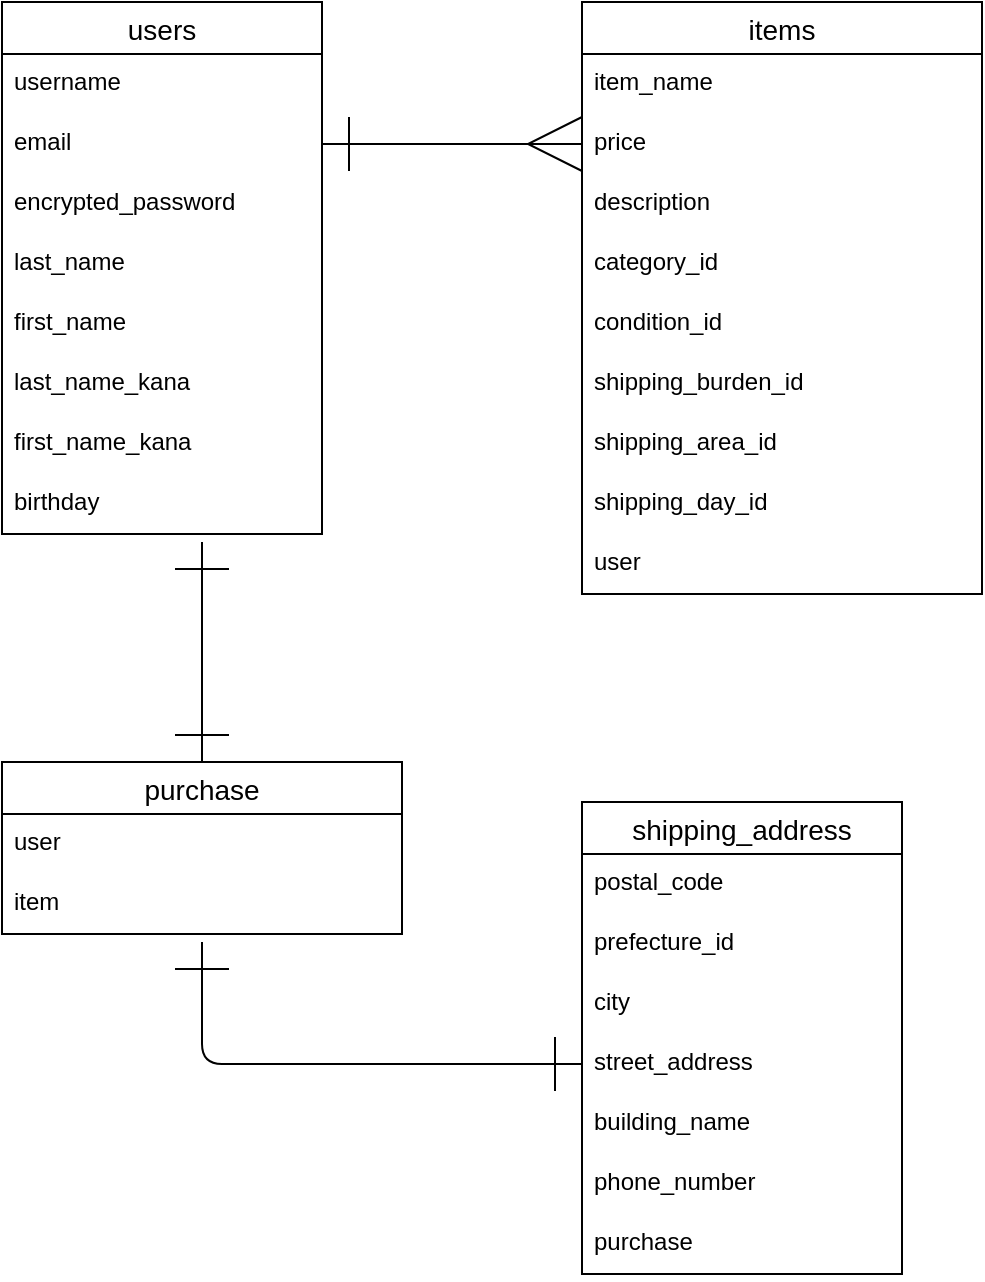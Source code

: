 <mxfile>
    <diagram id="QWt5Njx8KKRFBF5kM7WJ" name="ページ1">
        <mxGraphModel dx="808" dy="727" grid="1" gridSize="10" guides="1" tooltips="1" connect="1" arrows="1" fold="1" page="1" pageScale="1" pageWidth="827" pageHeight="1169" math="0" shadow="0">
            <root>
                <mxCell id="0"/>
                <mxCell id="1" parent="0"/>
                <mxCell id="JLa_qJ1yqbKClG0ipo85-51" value="users" style="swimlane;fontStyle=0;childLayout=stackLayout;horizontal=1;startSize=26;horizontalStack=0;resizeParent=1;resizeParentMax=0;resizeLast=0;collapsible=1;marginBottom=0;align=center;fontSize=14;" vertex="1" parent="1">
                    <mxGeometry x="150" y="40" width="160" height="266" as="geometry"/>
                </mxCell>
                <mxCell id="JLa_qJ1yqbKClG0ipo85-52" value="username" style="text;strokeColor=none;fillColor=none;spacingLeft=4;spacingRight=4;overflow=hidden;rotatable=0;points=[[0,0.5],[1,0.5]];portConstraint=eastwest;fontSize=12;" vertex="1" parent="JLa_qJ1yqbKClG0ipo85-51">
                    <mxGeometry y="26" width="160" height="30" as="geometry"/>
                </mxCell>
                <mxCell id="JLa_qJ1yqbKClG0ipo85-53" value="email" style="text;strokeColor=none;fillColor=none;spacingLeft=4;spacingRight=4;overflow=hidden;rotatable=0;points=[[0,0.5],[1,0.5]];portConstraint=eastwest;fontSize=12;" vertex="1" parent="JLa_qJ1yqbKClG0ipo85-51">
                    <mxGeometry y="56" width="160" height="30" as="geometry"/>
                </mxCell>
                <mxCell id="JLa_qJ1yqbKClG0ipo85-55" value="encrypted_password" style="text;strokeColor=none;fillColor=none;spacingLeft=4;spacingRight=4;overflow=hidden;rotatable=0;points=[[0,0.5],[1,0.5]];portConstraint=eastwest;fontSize=12;" vertex="1" parent="JLa_qJ1yqbKClG0ipo85-51">
                    <mxGeometry y="86" width="160" height="30" as="geometry"/>
                </mxCell>
                <mxCell id="JLa_qJ1yqbKClG0ipo85-125" value="last_name" style="text;strokeColor=none;fillColor=none;spacingLeft=4;spacingRight=4;overflow=hidden;rotatable=0;points=[[0,0.5],[1,0.5]];portConstraint=eastwest;fontSize=12;" vertex="1" parent="JLa_qJ1yqbKClG0ipo85-51">
                    <mxGeometry y="116" width="160" height="30" as="geometry"/>
                </mxCell>
                <mxCell id="JLa_qJ1yqbKClG0ipo85-127" value="first_name" style="text;strokeColor=none;fillColor=none;spacingLeft=4;spacingRight=4;overflow=hidden;rotatable=0;points=[[0,0.5],[1,0.5]];portConstraint=eastwest;fontSize=12;" vertex="1" parent="JLa_qJ1yqbKClG0ipo85-51">
                    <mxGeometry y="146" width="160" height="30" as="geometry"/>
                </mxCell>
                <mxCell id="JLa_qJ1yqbKClG0ipo85-128" value="last_name_kana" style="text;strokeColor=none;fillColor=none;spacingLeft=4;spacingRight=4;overflow=hidden;rotatable=0;points=[[0,0.5],[1,0.5]];portConstraint=eastwest;fontSize=12;" vertex="1" parent="JLa_qJ1yqbKClG0ipo85-51">
                    <mxGeometry y="176" width="160" height="30" as="geometry"/>
                </mxCell>
                <mxCell id="JLa_qJ1yqbKClG0ipo85-129" value="first_name_kana" style="text;strokeColor=none;fillColor=none;spacingLeft=4;spacingRight=4;overflow=hidden;rotatable=0;points=[[0,0.5],[1,0.5]];portConstraint=eastwest;fontSize=12;" vertex="1" parent="JLa_qJ1yqbKClG0ipo85-51">
                    <mxGeometry y="206" width="160" height="30" as="geometry"/>
                </mxCell>
                <mxCell id="JLa_qJ1yqbKClG0ipo85-158" value="birthday" style="text;strokeColor=none;fillColor=none;spacingLeft=4;spacingRight=4;overflow=hidden;rotatable=0;points=[[0,0.5],[1,0.5]];portConstraint=eastwest;fontSize=12;" vertex="1" parent="JLa_qJ1yqbKClG0ipo85-51">
                    <mxGeometry y="236" width="160" height="30" as="geometry"/>
                </mxCell>
                <mxCell id="JLa_qJ1yqbKClG0ipo85-58" value="items" style="swimlane;fontStyle=0;childLayout=stackLayout;horizontal=1;startSize=26;horizontalStack=0;resizeParent=1;resizeParentMax=0;resizeLast=0;collapsible=1;marginBottom=0;align=center;fontSize=14;" vertex="1" parent="1">
                    <mxGeometry x="440" y="40" width="200" height="296" as="geometry"/>
                </mxCell>
                <mxCell id="JLa_qJ1yqbKClG0ipo85-59" value="item_name" style="text;strokeColor=none;fillColor=none;spacingLeft=4;spacingRight=4;overflow=hidden;rotatable=0;points=[[0,0.5],[1,0.5]];portConstraint=eastwest;fontSize=12;" vertex="1" parent="JLa_qJ1yqbKClG0ipo85-58">
                    <mxGeometry y="26" width="200" height="30" as="geometry"/>
                </mxCell>
                <mxCell id="JLa_qJ1yqbKClG0ipo85-61" value="price" style="text;strokeColor=none;fillColor=none;spacingLeft=4;spacingRight=4;overflow=hidden;rotatable=0;points=[[0,0.5],[1,0.5]];portConstraint=eastwest;fontSize=12;" vertex="1" parent="JLa_qJ1yqbKClG0ipo85-58">
                    <mxGeometry y="56" width="200" height="30" as="geometry"/>
                </mxCell>
                <mxCell id="JLa_qJ1yqbKClG0ipo85-72" value="description" style="text;strokeColor=none;fillColor=none;spacingLeft=4;spacingRight=4;overflow=hidden;rotatable=0;points=[[0,0.5],[1,0.5]];portConstraint=eastwest;fontSize=12;" vertex="1" parent="JLa_qJ1yqbKClG0ipo85-58">
                    <mxGeometry y="86" width="200" height="30" as="geometry"/>
                </mxCell>
                <mxCell id="JLa_qJ1yqbKClG0ipo85-73" value="category_id" style="text;strokeColor=none;fillColor=none;spacingLeft=4;spacingRight=4;overflow=hidden;rotatable=0;points=[[0,0.5],[1,0.5]];portConstraint=eastwest;fontSize=12;" vertex="1" parent="JLa_qJ1yqbKClG0ipo85-58">
                    <mxGeometry y="116" width="200" height="30" as="geometry"/>
                </mxCell>
                <mxCell id="JLa_qJ1yqbKClG0ipo85-70" value="condition_id" style="text;strokeColor=none;fillColor=none;spacingLeft=4;spacingRight=4;overflow=hidden;rotatable=0;points=[[0,0.5],[1,0.5]];portConstraint=eastwest;fontSize=12;" vertex="1" parent="JLa_qJ1yqbKClG0ipo85-58">
                    <mxGeometry y="146" width="200" height="30" as="geometry"/>
                </mxCell>
                <mxCell id="JLa_qJ1yqbKClG0ipo85-83" value="shipping_burden_id" style="text;strokeColor=none;fillColor=none;spacingLeft=4;spacingRight=4;overflow=hidden;rotatable=0;points=[[0,0.5],[1,0.5]];portConstraint=eastwest;fontSize=12;" vertex="1" parent="JLa_qJ1yqbKClG0ipo85-58">
                    <mxGeometry y="176" width="200" height="30" as="geometry"/>
                </mxCell>
                <mxCell id="JLa_qJ1yqbKClG0ipo85-151" value="shipping_area_id" style="text;strokeColor=none;fillColor=none;spacingLeft=4;spacingRight=4;overflow=hidden;rotatable=0;points=[[0,0.5],[1,0.5]];portConstraint=eastwest;fontSize=12;" vertex="1" parent="JLa_qJ1yqbKClG0ipo85-58">
                    <mxGeometry y="206" width="200" height="30" as="geometry"/>
                </mxCell>
                <mxCell id="JLa_qJ1yqbKClG0ipo85-152" value="shipping_day_id" style="text;strokeColor=none;fillColor=none;spacingLeft=4;spacingRight=4;overflow=hidden;rotatable=0;points=[[0,0.5],[1,0.5]];portConstraint=eastwest;fontSize=12;" vertex="1" parent="JLa_qJ1yqbKClG0ipo85-58">
                    <mxGeometry y="236" width="200" height="30" as="geometry"/>
                </mxCell>
                <mxCell id="JLa_qJ1yqbKClG0ipo85-150" value="user" style="text;strokeColor=none;fillColor=none;spacingLeft=4;spacingRight=4;overflow=hidden;rotatable=0;points=[[0,0.5],[1,0.5]];portConstraint=eastwest;fontSize=12;" vertex="1" parent="JLa_qJ1yqbKClG0ipo85-58">
                    <mxGeometry y="266" width="200" height="30" as="geometry"/>
                </mxCell>
                <mxCell id="JLa_qJ1yqbKClG0ipo85-108" value="shipping_address" style="swimlane;fontStyle=0;childLayout=stackLayout;horizontal=1;startSize=26;horizontalStack=0;resizeParent=1;resizeParentMax=0;resizeLast=0;collapsible=1;marginBottom=0;align=center;fontSize=14;" vertex="1" parent="1">
                    <mxGeometry x="440" y="440" width="160" height="236" as="geometry"/>
                </mxCell>
                <mxCell id="JLa_qJ1yqbKClG0ipo85-109" value="postal_code" style="text;strokeColor=none;fillColor=none;spacingLeft=4;spacingRight=4;overflow=hidden;rotatable=0;points=[[0,0.5],[1,0.5]];portConstraint=eastwest;fontSize=12;" vertex="1" parent="JLa_qJ1yqbKClG0ipo85-108">
                    <mxGeometry y="26" width="160" height="30" as="geometry"/>
                </mxCell>
                <mxCell id="JLa_qJ1yqbKClG0ipo85-110" value="prefecture_id" style="text;strokeColor=none;fillColor=none;spacingLeft=4;spacingRight=4;overflow=hidden;rotatable=0;points=[[0,0.5],[1,0.5]];portConstraint=eastwest;fontSize=12;" vertex="1" parent="JLa_qJ1yqbKClG0ipo85-108">
                    <mxGeometry y="56" width="160" height="30" as="geometry"/>
                </mxCell>
                <mxCell id="JLa_qJ1yqbKClG0ipo85-116" value="city" style="text;strokeColor=none;fillColor=none;spacingLeft=4;spacingRight=4;overflow=hidden;rotatable=0;points=[[0,0.5],[1,0.5]];portConstraint=eastwest;fontSize=12;" vertex="1" parent="JLa_qJ1yqbKClG0ipo85-108">
                    <mxGeometry y="86" width="160" height="30" as="geometry"/>
                </mxCell>
                <mxCell id="JLa_qJ1yqbKClG0ipo85-114" value="street_address" style="text;strokeColor=none;fillColor=none;spacingLeft=4;spacingRight=4;overflow=hidden;rotatable=0;points=[[0,0.5],[1,0.5]];portConstraint=eastwest;fontSize=12;" vertex="1" parent="JLa_qJ1yqbKClG0ipo85-108">
                    <mxGeometry y="116" width="160" height="30" as="geometry"/>
                </mxCell>
                <mxCell id="JLa_qJ1yqbKClG0ipo85-115" value="building_name" style="text;strokeColor=none;fillColor=none;spacingLeft=4;spacingRight=4;overflow=hidden;rotatable=0;points=[[0,0.5],[1,0.5]];portConstraint=eastwest;fontSize=12;" vertex="1" parent="JLa_qJ1yqbKClG0ipo85-108">
                    <mxGeometry y="146" width="160" height="30" as="geometry"/>
                </mxCell>
                <mxCell id="JLa_qJ1yqbKClG0ipo85-111" value="phone_number" style="text;strokeColor=none;fillColor=none;spacingLeft=4;spacingRight=4;overflow=hidden;rotatable=0;points=[[0,0.5],[1,0.5]];portConstraint=eastwest;fontSize=12;" vertex="1" parent="JLa_qJ1yqbKClG0ipo85-108">
                    <mxGeometry y="176" width="160" height="30" as="geometry"/>
                </mxCell>
                <mxCell id="JLa_qJ1yqbKClG0ipo85-145" value="purchase" style="text;strokeColor=none;fillColor=none;spacingLeft=4;spacingRight=4;overflow=hidden;rotatable=0;points=[[0,0.5],[1,0.5]];portConstraint=eastwest;fontSize=12;" vertex="1" parent="JLa_qJ1yqbKClG0ipo85-108">
                    <mxGeometry y="206" width="160" height="30" as="geometry"/>
                </mxCell>
                <mxCell id="JLa_qJ1yqbKClG0ipo85-155" style="edgeStyle=none;html=1;exitX=0.5;exitY=0;exitDx=0;exitDy=0;startArrow=ERone;startFill=0;endArrow=ERone;endFill=0;startSize=25;endSize=25;targetPerimeterSpacing=21;" edge="1" parent="1" source="JLa_qJ1yqbKClG0ipo85-135">
                    <mxGeometry relative="1" as="geometry">
                        <mxPoint x="250" y="310" as="targetPoint"/>
                    </mxGeometry>
                </mxCell>
                <mxCell id="JLa_qJ1yqbKClG0ipo85-135" value="purchase" style="swimlane;fontStyle=0;childLayout=stackLayout;horizontal=1;startSize=26;horizontalStack=0;resizeParent=1;resizeParentMax=0;resizeLast=0;collapsible=1;marginBottom=0;align=center;fontSize=14;" vertex="1" parent="1">
                    <mxGeometry x="150" y="420" width="200" height="86" as="geometry"/>
                </mxCell>
                <mxCell id="JLa_qJ1yqbKClG0ipo85-140" value="user" style="text;strokeColor=none;fillColor=none;spacingLeft=4;spacingRight=4;overflow=hidden;rotatable=0;points=[[0,0.5],[1,0.5]];portConstraint=eastwest;fontSize=12;" vertex="1" parent="JLa_qJ1yqbKClG0ipo85-135">
                    <mxGeometry y="26" width="200" height="30" as="geometry"/>
                </mxCell>
                <mxCell id="JLa_qJ1yqbKClG0ipo85-139" value="item" style="text;strokeColor=none;fillColor=none;spacingLeft=4;spacingRight=4;overflow=hidden;rotatable=0;points=[[0,0.5],[1,0.5]];portConstraint=eastwest;fontSize=12;" vertex="1" parent="JLa_qJ1yqbKClG0ipo85-135">
                    <mxGeometry y="56" width="200" height="30" as="geometry"/>
                </mxCell>
                <mxCell id="JLa_qJ1yqbKClG0ipo85-146" style="edgeStyle=none;html=1;exitX=1;exitY=0.5;exitDx=0;exitDy=0;entryX=0;entryY=0.5;entryDx=0;entryDy=0;startArrow=ERone;startFill=0;endArrow=ERmany;endFill=0;startSize=25;endSize=25;targetPerimeterSpacing=21;" edge="1" parent="1" source="JLa_qJ1yqbKClG0ipo85-53" target="JLa_qJ1yqbKClG0ipo85-61">
                    <mxGeometry relative="1" as="geometry"/>
                </mxCell>
                <mxCell id="JLa_qJ1yqbKClG0ipo85-157" style="edgeStyle=none;html=1;exitX=0;exitY=0.5;exitDx=0;exitDy=0;startArrow=ERone;startFill=0;endArrow=ERone;endFill=0;startSize=25;endSize=25;targetPerimeterSpacing=21;" edge="1" parent="1" source="JLa_qJ1yqbKClG0ipo85-114">
                    <mxGeometry relative="1" as="geometry">
                        <mxPoint x="250" y="510" as="targetPoint"/>
                        <Array as="points">
                            <mxPoint x="250" y="571"/>
                        </Array>
                    </mxGeometry>
                </mxCell>
            </root>
        </mxGraphModel>
    </diagram>
</mxfile>